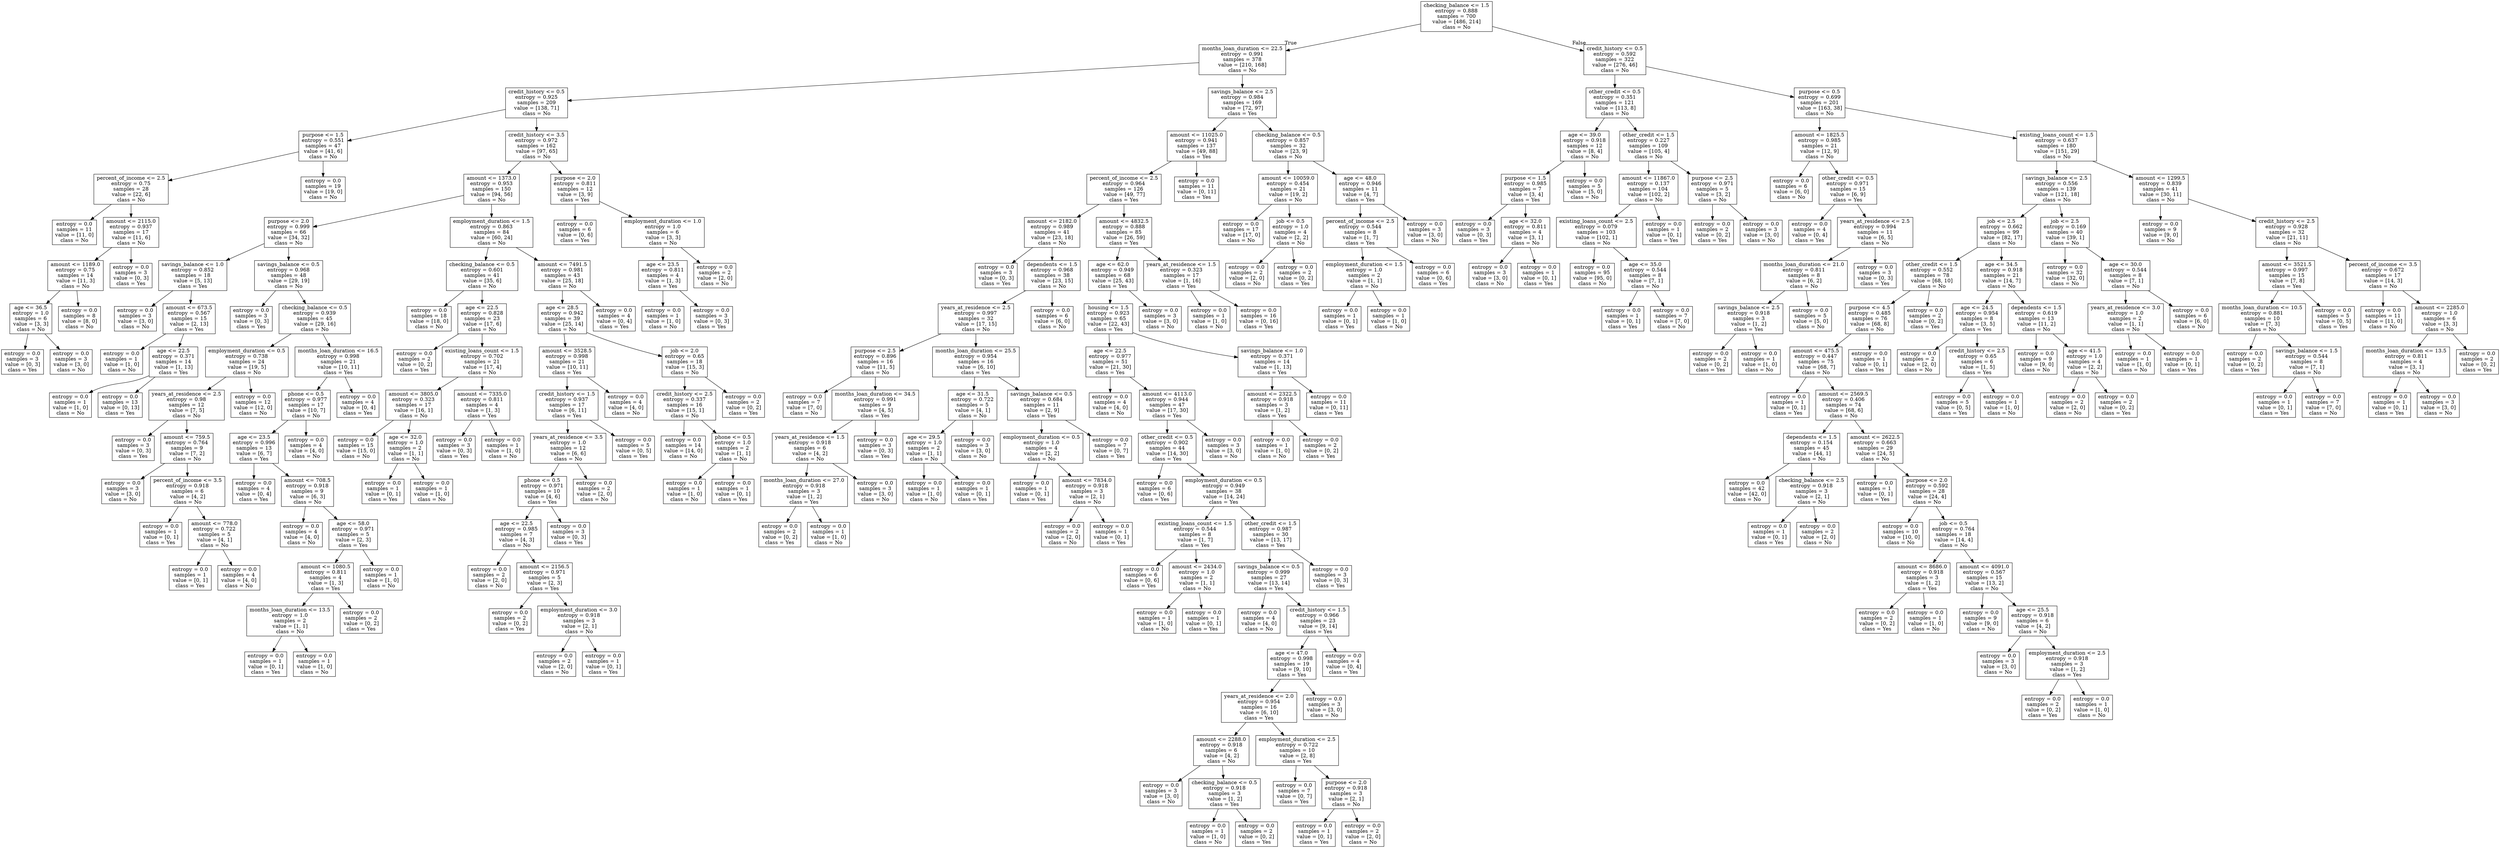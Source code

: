 digraph Tree {
node [shape=box] ;
0 [label="checking_balance <= 1.5\nentropy = 0.888\nsamples = 700\nvalue = [486, 214]\nclass = No"] ;
1 [label="months_loan_duration <= 22.5\nentropy = 0.991\nsamples = 378\nvalue = [210, 168]\nclass = No"] ;
0 -> 1 [labeldistance=2.5, labelangle=45, headlabel="True"] ;
2 [label="credit_history <= 0.5\nentropy = 0.925\nsamples = 209\nvalue = [138, 71]\nclass = No"] ;
1 -> 2 ;
3 [label="purpose <= 1.5\nentropy = 0.551\nsamples = 47\nvalue = [41, 6]\nclass = No"] ;
2 -> 3 ;
4 [label="percent_of_income <= 2.5\nentropy = 0.75\nsamples = 28\nvalue = [22, 6]\nclass = No"] ;
3 -> 4 ;
5 [label="entropy = 0.0\nsamples = 11\nvalue = [11, 0]\nclass = No"] ;
4 -> 5 ;
6 [label="amount <= 2115.0\nentropy = 0.937\nsamples = 17\nvalue = [11, 6]\nclass = No"] ;
4 -> 6 ;
7 [label="amount <= 1189.0\nentropy = 0.75\nsamples = 14\nvalue = [11, 3]\nclass = No"] ;
6 -> 7 ;
8 [label="age <= 36.5\nentropy = 1.0\nsamples = 6\nvalue = [3, 3]\nclass = No"] ;
7 -> 8 ;
9 [label="entropy = 0.0\nsamples = 3\nvalue = [0, 3]\nclass = Yes"] ;
8 -> 9 ;
10 [label="entropy = 0.0\nsamples = 3\nvalue = [3, 0]\nclass = No"] ;
8 -> 10 ;
11 [label="entropy = 0.0\nsamples = 8\nvalue = [8, 0]\nclass = No"] ;
7 -> 11 ;
12 [label="entropy = 0.0\nsamples = 3\nvalue = [0, 3]\nclass = Yes"] ;
6 -> 12 ;
13 [label="entropy = 0.0\nsamples = 19\nvalue = [19, 0]\nclass = No"] ;
3 -> 13 ;
14 [label="credit_history <= 3.5\nentropy = 0.972\nsamples = 162\nvalue = [97, 65]\nclass = No"] ;
2 -> 14 ;
15 [label="amount <= 1373.0\nentropy = 0.953\nsamples = 150\nvalue = [94, 56]\nclass = No"] ;
14 -> 15 ;
16 [label="purpose <= 2.0\nentropy = 0.999\nsamples = 66\nvalue = [34, 32]\nclass = No"] ;
15 -> 16 ;
17 [label="savings_balance <= 1.0\nentropy = 0.852\nsamples = 18\nvalue = [5, 13]\nclass = Yes"] ;
16 -> 17 ;
18 [label="entropy = 0.0\nsamples = 3\nvalue = [3, 0]\nclass = No"] ;
17 -> 18 ;
19 [label="amount <= 673.5\nentropy = 0.567\nsamples = 15\nvalue = [2, 13]\nclass = Yes"] ;
17 -> 19 ;
20 [label="entropy = 0.0\nsamples = 1\nvalue = [1, 0]\nclass = No"] ;
19 -> 20 ;
21 [label="age <= 22.5\nentropy = 0.371\nsamples = 14\nvalue = [1, 13]\nclass = Yes"] ;
19 -> 21 ;
22 [label="entropy = 0.0\nsamples = 1\nvalue = [1, 0]\nclass = No"] ;
21 -> 22 ;
23 [label="entropy = 0.0\nsamples = 13\nvalue = [0, 13]\nclass = Yes"] ;
21 -> 23 ;
24 [label="savings_balance <= 0.5\nentropy = 0.968\nsamples = 48\nvalue = [29, 19]\nclass = No"] ;
16 -> 24 ;
25 [label="entropy = 0.0\nsamples = 3\nvalue = [0, 3]\nclass = Yes"] ;
24 -> 25 ;
26 [label="checking_balance <= 0.5\nentropy = 0.939\nsamples = 45\nvalue = [29, 16]\nclass = No"] ;
24 -> 26 ;
27 [label="employment_duration <= 0.5\nentropy = 0.738\nsamples = 24\nvalue = [19, 5]\nclass = No"] ;
26 -> 27 ;
28 [label="years_at_residence <= 2.5\nentropy = 0.98\nsamples = 12\nvalue = [7, 5]\nclass = No"] ;
27 -> 28 ;
29 [label="entropy = 0.0\nsamples = 3\nvalue = [0, 3]\nclass = Yes"] ;
28 -> 29 ;
30 [label="amount <= 759.5\nentropy = 0.764\nsamples = 9\nvalue = [7, 2]\nclass = No"] ;
28 -> 30 ;
31 [label="entropy = 0.0\nsamples = 3\nvalue = [3, 0]\nclass = No"] ;
30 -> 31 ;
32 [label="percent_of_income <= 3.5\nentropy = 0.918\nsamples = 6\nvalue = [4, 2]\nclass = No"] ;
30 -> 32 ;
33 [label="entropy = 0.0\nsamples = 1\nvalue = [0, 1]\nclass = Yes"] ;
32 -> 33 ;
34 [label="amount <= 778.0\nentropy = 0.722\nsamples = 5\nvalue = [4, 1]\nclass = No"] ;
32 -> 34 ;
35 [label="entropy = 0.0\nsamples = 1\nvalue = [0, 1]\nclass = Yes"] ;
34 -> 35 ;
36 [label="entropy = 0.0\nsamples = 4\nvalue = [4, 0]\nclass = No"] ;
34 -> 36 ;
37 [label="entropy = 0.0\nsamples = 12\nvalue = [12, 0]\nclass = No"] ;
27 -> 37 ;
38 [label="months_loan_duration <= 16.5\nentropy = 0.998\nsamples = 21\nvalue = [10, 11]\nclass = Yes"] ;
26 -> 38 ;
39 [label="phone <= 0.5\nentropy = 0.977\nsamples = 17\nvalue = [10, 7]\nclass = No"] ;
38 -> 39 ;
40 [label="age <= 23.5\nentropy = 0.996\nsamples = 13\nvalue = [6, 7]\nclass = Yes"] ;
39 -> 40 ;
41 [label="entropy = 0.0\nsamples = 4\nvalue = [0, 4]\nclass = Yes"] ;
40 -> 41 ;
42 [label="amount <= 708.5\nentropy = 0.918\nsamples = 9\nvalue = [6, 3]\nclass = No"] ;
40 -> 42 ;
43 [label="entropy = 0.0\nsamples = 4\nvalue = [4, 0]\nclass = No"] ;
42 -> 43 ;
44 [label="age <= 58.0\nentropy = 0.971\nsamples = 5\nvalue = [2, 3]\nclass = Yes"] ;
42 -> 44 ;
45 [label="amount <= 1080.5\nentropy = 0.811\nsamples = 4\nvalue = [1, 3]\nclass = Yes"] ;
44 -> 45 ;
46 [label="months_loan_duration <= 13.5\nentropy = 1.0\nsamples = 2\nvalue = [1, 1]\nclass = No"] ;
45 -> 46 ;
47 [label="entropy = 0.0\nsamples = 1\nvalue = [0, 1]\nclass = Yes"] ;
46 -> 47 ;
48 [label="entropy = 0.0\nsamples = 1\nvalue = [1, 0]\nclass = No"] ;
46 -> 48 ;
49 [label="entropy = 0.0\nsamples = 2\nvalue = [0, 2]\nclass = Yes"] ;
45 -> 49 ;
50 [label="entropy = 0.0\nsamples = 1\nvalue = [1, 0]\nclass = No"] ;
44 -> 50 ;
51 [label="entropy = 0.0\nsamples = 4\nvalue = [4, 0]\nclass = No"] ;
39 -> 51 ;
52 [label="entropy = 0.0\nsamples = 4\nvalue = [0, 4]\nclass = Yes"] ;
38 -> 52 ;
53 [label="employment_duration <= 1.5\nentropy = 0.863\nsamples = 84\nvalue = [60, 24]\nclass = No"] ;
15 -> 53 ;
54 [label="checking_balance <= 0.5\nentropy = 0.601\nsamples = 41\nvalue = [35, 6]\nclass = No"] ;
53 -> 54 ;
55 [label="entropy = 0.0\nsamples = 18\nvalue = [18, 0]\nclass = No"] ;
54 -> 55 ;
56 [label="age <= 22.5\nentropy = 0.828\nsamples = 23\nvalue = [17, 6]\nclass = No"] ;
54 -> 56 ;
57 [label="entropy = 0.0\nsamples = 2\nvalue = [0, 2]\nclass = Yes"] ;
56 -> 57 ;
58 [label="existing_loans_count <= 1.5\nentropy = 0.702\nsamples = 21\nvalue = [17, 4]\nclass = No"] ;
56 -> 58 ;
59 [label="amount <= 3805.0\nentropy = 0.323\nsamples = 17\nvalue = [16, 1]\nclass = No"] ;
58 -> 59 ;
60 [label="entropy = 0.0\nsamples = 15\nvalue = [15, 0]\nclass = No"] ;
59 -> 60 ;
61 [label="age <= 32.0\nentropy = 1.0\nsamples = 2\nvalue = [1, 1]\nclass = No"] ;
59 -> 61 ;
62 [label="entropy = 0.0\nsamples = 1\nvalue = [0, 1]\nclass = Yes"] ;
61 -> 62 ;
63 [label="entropy = 0.0\nsamples = 1\nvalue = [1, 0]\nclass = No"] ;
61 -> 63 ;
64 [label="amount <= 7335.0\nentropy = 0.811\nsamples = 4\nvalue = [1, 3]\nclass = Yes"] ;
58 -> 64 ;
65 [label="entropy = 0.0\nsamples = 3\nvalue = [0, 3]\nclass = Yes"] ;
64 -> 65 ;
66 [label="entropy = 0.0\nsamples = 1\nvalue = [1, 0]\nclass = No"] ;
64 -> 66 ;
67 [label="amount <= 7491.5\nentropy = 0.981\nsamples = 43\nvalue = [25, 18]\nclass = No"] ;
53 -> 67 ;
68 [label="age <= 28.5\nentropy = 0.942\nsamples = 39\nvalue = [25, 14]\nclass = No"] ;
67 -> 68 ;
69 [label="amount <= 3528.5\nentropy = 0.998\nsamples = 21\nvalue = [10, 11]\nclass = Yes"] ;
68 -> 69 ;
70 [label="credit_history <= 1.5\nentropy = 0.937\nsamples = 17\nvalue = [6, 11]\nclass = Yes"] ;
69 -> 70 ;
71 [label="years_at_residence <= 3.5\nentropy = 1.0\nsamples = 12\nvalue = [6, 6]\nclass = No"] ;
70 -> 71 ;
72 [label="phone <= 0.5\nentropy = 0.971\nsamples = 10\nvalue = [4, 6]\nclass = Yes"] ;
71 -> 72 ;
73 [label="age <= 22.5\nentropy = 0.985\nsamples = 7\nvalue = [4, 3]\nclass = No"] ;
72 -> 73 ;
74 [label="entropy = 0.0\nsamples = 2\nvalue = [2, 0]\nclass = No"] ;
73 -> 74 ;
75 [label="amount <= 2156.5\nentropy = 0.971\nsamples = 5\nvalue = [2, 3]\nclass = Yes"] ;
73 -> 75 ;
76 [label="entropy = 0.0\nsamples = 2\nvalue = [0, 2]\nclass = Yes"] ;
75 -> 76 ;
77 [label="employment_duration <= 3.0\nentropy = 0.918\nsamples = 3\nvalue = [2, 1]\nclass = No"] ;
75 -> 77 ;
78 [label="entropy = 0.0\nsamples = 2\nvalue = [2, 0]\nclass = No"] ;
77 -> 78 ;
79 [label="entropy = 0.0\nsamples = 1\nvalue = [0, 1]\nclass = Yes"] ;
77 -> 79 ;
80 [label="entropy = 0.0\nsamples = 3\nvalue = [0, 3]\nclass = Yes"] ;
72 -> 80 ;
81 [label="entropy = 0.0\nsamples = 2\nvalue = [2, 0]\nclass = No"] ;
71 -> 81 ;
82 [label="entropy = 0.0\nsamples = 5\nvalue = [0, 5]\nclass = Yes"] ;
70 -> 82 ;
83 [label="entropy = 0.0\nsamples = 4\nvalue = [4, 0]\nclass = No"] ;
69 -> 83 ;
84 [label="job <= 2.0\nentropy = 0.65\nsamples = 18\nvalue = [15, 3]\nclass = No"] ;
68 -> 84 ;
85 [label="credit_history <= 2.5\nentropy = 0.337\nsamples = 16\nvalue = [15, 1]\nclass = No"] ;
84 -> 85 ;
86 [label="entropy = 0.0\nsamples = 14\nvalue = [14, 0]\nclass = No"] ;
85 -> 86 ;
87 [label="phone <= 0.5\nentropy = 1.0\nsamples = 2\nvalue = [1, 1]\nclass = No"] ;
85 -> 87 ;
88 [label="entropy = 0.0\nsamples = 1\nvalue = [1, 0]\nclass = No"] ;
87 -> 88 ;
89 [label="entropy = 0.0\nsamples = 1\nvalue = [0, 1]\nclass = Yes"] ;
87 -> 89 ;
90 [label="entropy = 0.0\nsamples = 2\nvalue = [0, 2]\nclass = Yes"] ;
84 -> 90 ;
91 [label="entropy = 0.0\nsamples = 4\nvalue = [0, 4]\nclass = Yes"] ;
67 -> 91 ;
92 [label="purpose <= 2.0\nentropy = 0.811\nsamples = 12\nvalue = [3, 9]\nclass = Yes"] ;
14 -> 92 ;
93 [label="entropy = 0.0\nsamples = 6\nvalue = [0, 6]\nclass = Yes"] ;
92 -> 93 ;
94 [label="employment_duration <= 1.0\nentropy = 1.0\nsamples = 6\nvalue = [3, 3]\nclass = No"] ;
92 -> 94 ;
95 [label="age <= 23.5\nentropy = 0.811\nsamples = 4\nvalue = [1, 3]\nclass = Yes"] ;
94 -> 95 ;
96 [label="entropy = 0.0\nsamples = 1\nvalue = [1, 0]\nclass = No"] ;
95 -> 96 ;
97 [label="entropy = 0.0\nsamples = 3\nvalue = [0, 3]\nclass = Yes"] ;
95 -> 97 ;
98 [label="entropy = 0.0\nsamples = 2\nvalue = [2, 0]\nclass = No"] ;
94 -> 98 ;
99 [label="savings_balance <= 2.5\nentropy = 0.984\nsamples = 169\nvalue = [72, 97]\nclass = Yes"] ;
1 -> 99 ;
100 [label="amount <= 11025.0\nentropy = 0.941\nsamples = 137\nvalue = [49, 88]\nclass = Yes"] ;
99 -> 100 ;
101 [label="percent_of_income <= 2.5\nentropy = 0.964\nsamples = 126\nvalue = [49, 77]\nclass = Yes"] ;
100 -> 101 ;
102 [label="amount <= 2182.0\nentropy = 0.989\nsamples = 41\nvalue = [23, 18]\nclass = No"] ;
101 -> 102 ;
103 [label="entropy = 0.0\nsamples = 3\nvalue = [0, 3]\nclass = Yes"] ;
102 -> 103 ;
104 [label="dependents <= 1.5\nentropy = 0.968\nsamples = 38\nvalue = [23, 15]\nclass = No"] ;
102 -> 104 ;
105 [label="years_at_residence <= 2.5\nentropy = 0.997\nsamples = 32\nvalue = [17, 15]\nclass = No"] ;
104 -> 105 ;
106 [label="purpose <= 2.5\nentropy = 0.896\nsamples = 16\nvalue = [11, 5]\nclass = No"] ;
105 -> 106 ;
107 [label="entropy = 0.0\nsamples = 7\nvalue = [7, 0]\nclass = No"] ;
106 -> 107 ;
108 [label="months_loan_duration <= 34.5\nentropy = 0.991\nsamples = 9\nvalue = [4, 5]\nclass = Yes"] ;
106 -> 108 ;
109 [label="years_at_residence <= 1.5\nentropy = 0.918\nsamples = 6\nvalue = [4, 2]\nclass = No"] ;
108 -> 109 ;
110 [label="months_loan_duration <= 27.0\nentropy = 0.918\nsamples = 3\nvalue = [1, 2]\nclass = Yes"] ;
109 -> 110 ;
111 [label="entropy = 0.0\nsamples = 2\nvalue = [0, 2]\nclass = Yes"] ;
110 -> 111 ;
112 [label="entropy = 0.0\nsamples = 1\nvalue = [1, 0]\nclass = No"] ;
110 -> 112 ;
113 [label="entropy = 0.0\nsamples = 3\nvalue = [3, 0]\nclass = No"] ;
109 -> 113 ;
114 [label="entropy = 0.0\nsamples = 3\nvalue = [0, 3]\nclass = Yes"] ;
108 -> 114 ;
115 [label="months_loan_duration <= 25.5\nentropy = 0.954\nsamples = 16\nvalue = [6, 10]\nclass = Yes"] ;
105 -> 115 ;
116 [label="age <= 31.5\nentropy = 0.722\nsamples = 5\nvalue = [4, 1]\nclass = No"] ;
115 -> 116 ;
117 [label="age <= 29.5\nentropy = 1.0\nsamples = 2\nvalue = [1, 1]\nclass = No"] ;
116 -> 117 ;
118 [label="entropy = 0.0\nsamples = 1\nvalue = [1, 0]\nclass = No"] ;
117 -> 118 ;
119 [label="entropy = 0.0\nsamples = 1\nvalue = [0, 1]\nclass = Yes"] ;
117 -> 119 ;
120 [label="entropy = 0.0\nsamples = 3\nvalue = [3, 0]\nclass = No"] ;
116 -> 120 ;
121 [label="savings_balance <= 0.5\nentropy = 0.684\nsamples = 11\nvalue = [2, 9]\nclass = Yes"] ;
115 -> 121 ;
122 [label="employment_duration <= 0.5\nentropy = 1.0\nsamples = 4\nvalue = [2, 2]\nclass = No"] ;
121 -> 122 ;
123 [label="entropy = 0.0\nsamples = 1\nvalue = [0, 1]\nclass = Yes"] ;
122 -> 123 ;
124 [label="amount <= 7834.0\nentropy = 0.918\nsamples = 3\nvalue = [2, 1]\nclass = No"] ;
122 -> 124 ;
125 [label="entropy = 0.0\nsamples = 2\nvalue = [2, 0]\nclass = No"] ;
124 -> 125 ;
126 [label="entropy = 0.0\nsamples = 1\nvalue = [0, 1]\nclass = Yes"] ;
124 -> 126 ;
127 [label="entropy = 0.0\nsamples = 7\nvalue = [0, 7]\nclass = Yes"] ;
121 -> 127 ;
128 [label="entropy = 0.0\nsamples = 6\nvalue = [6, 0]\nclass = No"] ;
104 -> 128 ;
129 [label="amount <= 4832.5\nentropy = 0.888\nsamples = 85\nvalue = [26, 59]\nclass = Yes"] ;
101 -> 129 ;
130 [label="age <= 62.0\nentropy = 0.949\nsamples = 68\nvalue = [25, 43]\nclass = Yes"] ;
129 -> 130 ;
131 [label="housing <= 1.5\nentropy = 0.923\nsamples = 65\nvalue = [22, 43]\nclass = Yes"] ;
130 -> 131 ;
132 [label="age <= 22.5\nentropy = 0.977\nsamples = 51\nvalue = [21, 30]\nclass = Yes"] ;
131 -> 132 ;
133 [label="entropy = 0.0\nsamples = 4\nvalue = [4, 0]\nclass = No"] ;
132 -> 133 ;
134 [label="amount <= 4113.0\nentropy = 0.944\nsamples = 47\nvalue = [17, 30]\nclass = Yes"] ;
132 -> 134 ;
135 [label="other_credit <= 0.5\nentropy = 0.902\nsamples = 44\nvalue = [14, 30]\nclass = Yes"] ;
134 -> 135 ;
136 [label="entropy = 0.0\nsamples = 6\nvalue = [0, 6]\nclass = Yes"] ;
135 -> 136 ;
137 [label="employment_duration <= 0.5\nentropy = 0.949\nsamples = 38\nvalue = [14, 24]\nclass = Yes"] ;
135 -> 137 ;
138 [label="existing_loans_count <= 1.5\nentropy = 0.544\nsamples = 8\nvalue = [1, 7]\nclass = Yes"] ;
137 -> 138 ;
139 [label="entropy = 0.0\nsamples = 6\nvalue = [0, 6]\nclass = Yes"] ;
138 -> 139 ;
140 [label="amount <= 2434.0\nentropy = 1.0\nsamples = 2\nvalue = [1, 1]\nclass = No"] ;
138 -> 140 ;
141 [label="entropy = 0.0\nsamples = 1\nvalue = [1, 0]\nclass = No"] ;
140 -> 141 ;
142 [label="entropy = 0.0\nsamples = 1\nvalue = [0, 1]\nclass = Yes"] ;
140 -> 142 ;
143 [label="other_credit <= 1.5\nentropy = 0.987\nsamples = 30\nvalue = [13, 17]\nclass = Yes"] ;
137 -> 143 ;
144 [label="savings_balance <= 0.5\nentropy = 0.999\nsamples = 27\nvalue = [13, 14]\nclass = Yes"] ;
143 -> 144 ;
145 [label="entropy = 0.0\nsamples = 4\nvalue = [4, 0]\nclass = No"] ;
144 -> 145 ;
146 [label="credit_history <= 1.5\nentropy = 0.966\nsamples = 23\nvalue = [9, 14]\nclass = Yes"] ;
144 -> 146 ;
147 [label="age <= 47.0\nentropy = 0.998\nsamples = 19\nvalue = [9, 10]\nclass = Yes"] ;
146 -> 147 ;
148 [label="years_at_residence <= 2.0\nentropy = 0.954\nsamples = 16\nvalue = [6, 10]\nclass = Yes"] ;
147 -> 148 ;
149 [label="amount <= 2288.0\nentropy = 0.918\nsamples = 6\nvalue = [4, 2]\nclass = No"] ;
148 -> 149 ;
150 [label="entropy = 0.0\nsamples = 3\nvalue = [3, 0]\nclass = No"] ;
149 -> 150 ;
151 [label="checking_balance <= 0.5\nentropy = 0.918\nsamples = 3\nvalue = [1, 2]\nclass = Yes"] ;
149 -> 151 ;
152 [label="entropy = 0.0\nsamples = 1\nvalue = [1, 0]\nclass = No"] ;
151 -> 152 ;
153 [label="entropy = 0.0\nsamples = 2\nvalue = [0, 2]\nclass = Yes"] ;
151 -> 153 ;
154 [label="employment_duration <= 2.5\nentropy = 0.722\nsamples = 10\nvalue = [2, 8]\nclass = Yes"] ;
148 -> 154 ;
155 [label="entropy = 0.0\nsamples = 7\nvalue = [0, 7]\nclass = Yes"] ;
154 -> 155 ;
156 [label="purpose <= 2.0\nentropy = 0.918\nsamples = 3\nvalue = [2, 1]\nclass = No"] ;
154 -> 156 ;
157 [label="entropy = 0.0\nsamples = 1\nvalue = [0, 1]\nclass = Yes"] ;
156 -> 157 ;
158 [label="entropy = 0.0\nsamples = 2\nvalue = [2, 0]\nclass = No"] ;
156 -> 158 ;
159 [label="entropy = 0.0\nsamples = 3\nvalue = [3, 0]\nclass = No"] ;
147 -> 159 ;
160 [label="entropy = 0.0\nsamples = 4\nvalue = [0, 4]\nclass = Yes"] ;
146 -> 160 ;
161 [label="entropy = 0.0\nsamples = 3\nvalue = [0, 3]\nclass = Yes"] ;
143 -> 161 ;
162 [label="entropy = 0.0\nsamples = 3\nvalue = [3, 0]\nclass = No"] ;
134 -> 162 ;
163 [label="savings_balance <= 1.0\nentropy = 0.371\nsamples = 14\nvalue = [1, 13]\nclass = Yes"] ;
131 -> 163 ;
164 [label="amount <= 2322.5\nentropy = 0.918\nsamples = 3\nvalue = [1, 2]\nclass = Yes"] ;
163 -> 164 ;
165 [label="entropy = 0.0\nsamples = 1\nvalue = [1, 0]\nclass = No"] ;
164 -> 165 ;
166 [label="entropy = 0.0\nsamples = 2\nvalue = [0, 2]\nclass = Yes"] ;
164 -> 166 ;
167 [label="entropy = 0.0\nsamples = 11\nvalue = [0, 11]\nclass = Yes"] ;
163 -> 167 ;
168 [label="entropy = 0.0\nsamples = 3\nvalue = [3, 0]\nclass = No"] ;
130 -> 168 ;
169 [label="years_at_residence <= 1.5\nentropy = 0.323\nsamples = 17\nvalue = [1, 16]\nclass = Yes"] ;
129 -> 169 ;
170 [label="entropy = 0.0\nsamples = 1\nvalue = [1, 0]\nclass = No"] ;
169 -> 170 ;
171 [label="entropy = 0.0\nsamples = 16\nvalue = [0, 16]\nclass = Yes"] ;
169 -> 171 ;
172 [label="entropy = 0.0\nsamples = 11\nvalue = [0, 11]\nclass = Yes"] ;
100 -> 172 ;
173 [label="checking_balance <= 0.5\nentropy = 0.857\nsamples = 32\nvalue = [23, 9]\nclass = No"] ;
99 -> 173 ;
174 [label="amount <= 10059.0\nentropy = 0.454\nsamples = 21\nvalue = [19, 2]\nclass = No"] ;
173 -> 174 ;
175 [label="entropy = 0.0\nsamples = 17\nvalue = [17, 0]\nclass = No"] ;
174 -> 175 ;
176 [label="job <= 0.5\nentropy = 1.0\nsamples = 4\nvalue = [2, 2]\nclass = No"] ;
174 -> 176 ;
177 [label="entropy = 0.0\nsamples = 2\nvalue = [2, 0]\nclass = No"] ;
176 -> 177 ;
178 [label="entropy = 0.0\nsamples = 2\nvalue = [0, 2]\nclass = Yes"] ;
176 -> 178 ;
179 [label="age <= 48.0\nentropy = 0.946\nsamples = 11\nvalue = [4, 7]\nclass = Yes"] ;
173 -> 179 ;
180 [label="percent_of_income <= 2.5\nentropy = 0.544\nsamples = 8\nvalue = [1, 7]\nclass = Yes"] ;
179 -> 180 ;
181 [label="employment_duration <= 1.5\nentropy = 1.0\nsamples = 2\nvalue = [1, 1]\nclass = No"] ;
180 -> 181 ;
182 [label="entropy = 0.0\nsamples = 1\nvalue = [0, 1]\nclass = Yes"] ;
181 -> 182 ;
183 [label="entropy = 0.0\nsamples = 1\nvalue = [1, 0]\nclass = No"] ;
181 -> 183 ;
184 [label="entropy = 0.0\nsamples = 6\nvalue = [0, 6]\nclass = Yes"] ;
180 -> 184 ;
185 [label="entropy = 0.0\nsamples = 3\nvalue = [3, 0]\nclass = No"] ;
179 -> 185 ;
186 [label="credit_history <= 0.5\nentropy = 0.592\nsamples = 322\nvalue = [276, 46]\nclass = No"] ;
0 -> 186 [labeldistance=2.5, labelangle=-45, headlabel="False"] ;
187 [label="other_credit <= 0.5\nentropy = 0.351\nsamples = 121\nvalue = [113, 8]\nclass = No"] ;
186 -> 187 ;
188 [label="age <= 39.0\nentropy = 0.918\nsamples = 12\nvalue = [8, 4]\nclass = No"] ;
187 -> 188 ;
189 [label="purpose <= 1.5\nentropy = 0.985\nsamples = 7\nvalue = [3, 4]\nclass = Yes"] ;
188 -> 189 ;
190 [label="entropy = 0.0\nsamples = 3\nvalue = [0, 3]\nclass = Yes"] ;
189 -> 190 ;
191 [label="age <= 32.0\nentropy = 0.811\nsamples = 4\nvalue = [3, 1]\nclass = No"] ;
189 -> 191 ;
192 [label="entropy = 0.0\nsamples = 3\nvalue = [3, 0]\nclass = No"] ;
191 -> 192 ;
193 [label="entropy = 0.0\nsamples = 1\nvalue = [0, 1]\nclass = Yes"] ;
191 -> 193 ;
194 [label="entropy = 0.0\nsamples = 5\nvalue = [5, 0]\nclass = No"] ;
188 -> 194 ;
195 [label="other_credit <= 1.5\nentropy = 0.227\nsamples = 109\nvalue = [105, 4]\nclass = No"] ;
187 -> 195 ;
196 [label="amount <= 11867.0\nentropy = 0.137\nsamples = 104\nvalue = [102, 2]\nclass = No"] ;
195 -> 196 ;
197 [label="existing_loans_count <= 2.5\nentropy = 0.079\nsamples = 103\nvalue = [102, 1]\nclass = No"] ;
196 -> 197 ;
198 [label="entropy = 0.0\nsamples = 95\nvalue = [95, 0]\nclass = No"] ;
197 -> 198 ;
199 [label="age <= 35.0\nentropy = 0.544\nsamples = 8\nvalue = [7, 1]\nclass = No"] ;
197 -> 199 ;
200 [label="entropy = 0.0\nsamples = 1\nvalue = [0, 1]\nclass = Yes"] ;
199 -> 200 ;
201 [label="entropy = 0.0\nsamples = 7\nvalue = [7, 0]\nclass = No"] ;
199 -> 201 ;
202 [label="entropy = 0.0\nsamples = 1\nvalue = [0, 1]\nclass = Yes"] ;
196 -> 202 ;
203 [label="purpose <= 2.5\nentropy = 0.971\nsamples = 5\nvalue = [3, 2]\nclass = No"] ;
195 -> 203 ;
204 [label="entropy = 0.0\nsamples = 2\nvalue = [0, 2]\nclass = Yes"] ;
203 -> 204 ;
205 [label="entropy = 0.0\nsamples = 3\nvalue = [3, 0]\nclass = No"] ;
203 -> 205 ;
206 [label="purpose <= 0.5\nentropy = 0.699\nsamples = 201\nvalue = [163, 38]\nclass = No"] ;
186 -> 206 ;
207 [label="amount <= 1825.5\nentropy = 0.985\nsamples = 21\nvalue = [12, 9]\nclass = No"] ;
206 -> 207 ;
208 [label="entropy = 0.0\nsamples = 6\nvalue = [6, 0]\nclass = No"] ;
207 -> 208 ;
209 [label="other_credit <= 0.5\nentropy = 0.971\nsamples = 15\nvalue = [6, 9]\nclass = Yes"] ;
207 -> 209 ;
210 [label="entropy = 0.0\nsamples = 4\nvalue = [0, 4]\nclass = Yes"] ;
209 -> 210 ;
211 [label="years_at_residence <= 2.5\nentropy = 0.994\nsamples = 11\nvalue = [6, 5]\nclass = No"] ;
209 -> 211 ;
212 [label="months_loan_duration <= 21.0\nentropy = 0.811\nsamples = 8\nvalue = [6, 2]\nclass = No"] ;
211 -> 212 ;
213 [label="savings_balance <= 2.5\nentropy = 0.918\nsamples = 3\nvalue = [1, 2]\nclass = Yes"] ;
212 -> 213 ;
214 [label="entropy = 0.0\nsamples = 2\nvalue = [0, 2]\nclass = Yes"] ;
213 -> 214 ;
215 [label="entropy = 0.0\nsamples = 1\nvalue = [1, 0]\nclass = No"] ;
213 -> 215 ;
216 [label="entropy = 0.0\nsamples = 5\nvalue = [5, 0]\nclass = No"] ;
212 -> 216 ;
217 [label="entropy = 0.0\nsamples = 3\nvalue = [0, 3]\nclass = Yes"] ;
211 -> 217 ;
218 [label="existing_loans_count <= 1.5\nentropy = 0.637\nsamples = 180\nvalue = [151, 29]\nclass = No"] ;
206 -> 218 ;
219 [label="savings_balance <= 2.5\nentropy = 0.556\nsamples = 139\nvalue = [121, 18]\nclass = No"] ;
218 -> 219 ;
220 [label="job <= 2.5\nentropy = 0.662\nsamples = 99\nvalue = [82, 17]\nclass = No"] ;
219 -> 220 ;
221 [label="other_credit <= 1.5\nentropy = 0.552\nsamples = 78\nvalue = [68, 10]\nclass = No"] ;
220 -> 221 ;
222 [label="purpose <= 4.5\nentropy = 0.485\nsamples = 76\nvalue = [68, 8]\nclass = No"] ;
221 -> 222 ;
223 [label="amount <= 475.5\nentropy = 0.447\nsamples = 75\nvalue = [68, 7]\nclass = No"] ;
222 -> 223 ;
224 [label="entropy = 0.0\nsamples = 1\nvalue = [0, 1]\nclass = Yes"] ;
223 -> 224 ;
225 [label="amount <= 2569.5\nentropy = 0.406\nsamples = 74\nvalue = [68, 6]\nclass = No"] ;
223 -> 225 ;
226 [label="dependents <= 1.5\nentropy = 0.154\nsamples = 45\nvalue = [44, 1]\nclass = No"] ;
225 -> 226 ;
227 [label="entropy = 0.0\nsamples = 42\nvalue = [42, 0]\nclass = No"] ;
226 -> 227 ;
228 [label="checking_balance <= 2.5\nentropy = 0.918\nsamples = 3\nvalue = [2, 1]\nclass = No"] ;
226 -> 228 ;
229 [label="entropy = 0.0\nsamples = 1\nvalue = [0, 1]\nclass = Yes"] ;
228 -> 229 ;
230 [label="entropy = 0.0\nsamples = 2\nvalue = [2, 0]\nclass = No"] ;
228 -> 230 ;
231 [label="amount <= 2622.5\nentropy = 0.663\nsamples = 29\nvalue = [24, 5]\nclass = No"] ;
225 -> 231 ;
232 [label="entropy = 0.0\nsamples = 1\nvalue = [0, 1]\nclass = Yes"] ;
231 -> 232 ;
233 [label="purpose <= 2.0\nentropy = 0.592\nsamples = 28\nvalue = [24, 4]\nclass = No"] ;
231 -> 233 ;
234 [label="entropy = 0.0\nsamples = 10\nvalue = [10, 0]\nclass = No"] ;
233 -> 234 ;
235 [label="job <= 0.5\nentropy = 0.764\nsamples = 18\nvalue = [14, 4]\nclass = No"] ;
233 -> 235 ;
236 [label="amount <= 8686.0\nentropy = 0.918\nsamples = 3\nvalue = [1, 2]\nclass = Yes"] ;
235 -> 236 ;
237 [label="entropy = 0.0\nsamples = 2\nvalue = [0, 2]\nclass = Yes"] ;
236 -> 237 ;
238 [label="entropy = 0.0\nsamples = 1\nvalue = [1, 0]\nclass = No"] ;
236 -> 238 ;
239 [label="amount <= 4091.0\nentropy = 0.567\nsamples = 15\nvalue = [13, 2]\nclass = No"] ;
235 -> 239 ;
240 [label="entropy = 0.0\nsamples = 9\nvalue = [9, 0]\nclass = No"] ;
239 -> 240 ;
241 [label="age <= 25.5\nentropy = 0.918\nsamples = 6\nvalue = [4, 2]\nclass = No"] ;
239 -> 241 ;
242 [label="entropy = 0.0\nsamples = 3\nvalue = [3, 0]\nclass = No"] ;
241 -> 242 ;
243 [label="employment_duration <= 2.5\nentropy = 0.918\nsamples = 3\nvalue = [1, 2]\nclass = Yes"] ;
241 -> 243 ;
244 [label="entropy = 0.0\nsamples = 2\nvalue = [0, 2]\nclass = Yes"] ;
243 -> 244 ;
245 [label="entropy = 0.0\nsamples = 1\nvalue = [1, 0]\nclass = No"] ;
243 -> 245 ;
246 [label="entropy = 0.0\nsamples = 1\nvalue = [0, 1]\nclass = Yes"] ;
222 -> 246 ;
247 [label="entropy = 0.0\nsamples = 2\nvalue = [0, 2]\nclass = Yes"] ;
221 -> 247 ;
248 [label="age <= 34.5\nentropy = 0.918\nsamples = 21\nvalue = [14, 7]\nclass = No"] ;
220 -> 248 ;
249 [label="age <= 24.5\nentropy = 0.954\nsamples = 8\nvalue = [3, 5]\nclass = Yes"] ;
248 -> 249 ;
250 [label="entropy = 0.0\nsamples = 2\nvalue = [2, 0]\nclass = No"] ;
249 -> 250 ;
251 [label="credit_history <= 2.5\nentropy = 0.65\nsamples = 6\nvalue = [1, 5]\nclass = Yes"] ;
249 -> 251 ;
252 [label="entropy = 0.0\nsamples = 5\nvalue = [0, 5]\nclass = Yes"] ;
251 -> 252 ;
253 [label="entropy = 0.0\nsamples = 1\nvalue = [1, 0]\nclass = No"] ;
251 -> 253 ;
254 [label="dependents <= 1.5\nentropy = 0.619\nsamples = 13\nvalue = [11, 2]\nclass = No"] ;
248 -> 254 ;
255 [label="entropy = 0.0\nsamples = 9\nvalue = [9, 0]\nclass = No"] ;
254 -> 255 ;
256 [label="age <= 41.5\nentropy = 1.0\nsamples = 4\nvalue = [2, 2]\nclass = No"] ;
254 -> 256 ;
257 [label="entropy = 0.0\nsamples = 2\nvalue = [2, 0]\nclass = No"] ;
256 -> 257 ;
258 [label="entropy = 0.0\nsamples = 2\nvalue = [0, 2]\nclass = Yes"] ;
256 -> 258 ;
259 [label="job <= 2.5\nentropy = 0.169\nsamples = 40\nvalue = [39, 1]\nclass = No"] ;
219 -> 259 ;
260 [label="entropy = 0.0\nsamples = 32\nvalue = [32, 0]\nclass = No"] ;
259 -> 260 ;
261 [label="age <= 30.0\nentropy = 0.544\nsamples = 8\nvalue = [7, 1]\nclass = No"] ;
259 -> 261 ;
262 [label="years_at_residence <= 3.0\nentropy = 1.0\nsamples = 2\nvalue = [1, 1]\nclass = No"] ;
261 -> 262 ;
263 [label="entropy = 0.0\nsamples = 1\nvalue = [1, 0]\nclass = No"] ;
262 -> 263 ;
264 [label="entropy = 0.0\nsamples = 1\nvalue = [0, 1]\nclass = Yes"] ;
262 -> 264 ;
265 [label="entropy = 0.0\nsamples = 6\nvalue = [6, 0]\nclass = No"] ;
261 -> 265 ;
266 [label="amount <= 1299.5\nentropy = 0.839\nsamples = 41\nvalue = [30, 11]\nclass = No"] ;
218 -> 266 ;
267 [label="entropy = 0.0\nsamples = 9\nvalue = [9, 0]\nclass = No"] ;
266 -> 267 ;
268 [label="credit_history <= 2.5\nentropy = 0.928\nsamples = 32\nvalue = [21, 11]\nclass = No"] ;
266 -> 268 ;
269 [label="amount <= 3521.5\nentropy = 0.997\nsamples = 15\nvalue = [7, 8]\nclass = Yes"] ;
268 -> 269 ;
270 [label="months_loan_duration <= 10.5\nentropy = 0.881\nsamples = 10\nvalue = [7, 3]\nclass = No"] ;
269 -> 270 ;
271 [label="entropy = 0.0\nsamples = 2\nvalue = [0, 2]\nclass = Yes"] ;
270 -> 271 ;
272 [label="savings_balance <= 1.5\nentropy = 0.544\nsamples = 8\nvalue = [7, 1]\nclass = No"] ;
270 -> 272 ;
273 [label="entropy = 0.0\nsamples = 1\nvalue = [0, 1]\nclass = Yes"] ;
272 -> 273 ;
274 [label="entropy = 0.0\nsamples = 7\nvalue = [7, 0]\nclass = No"] ;
272 -> 274 ;
275 [label="entropy = 0.0\nsamples = 5\nvalue = [0, 5]\nclass = Yes"] ;
269 -> 275 ;
276 [label="percent_of_income <= 3.5\nentropy = 0.672\nsamples = 17\nvalue = [14, 3]\nclass = No"] ;
268 -> 276 ;
277 [label="entropy = 0.0\nsamples = 11\nvalue = [11, 0]\nclass = No"] ;
276 -> 277 ;
278 [label="amount <= 2285.0\nentropy = 1.0\nsamples = 6\nvalue = [3, 3]\nclass = No"] ;
276 -> 278 ;
279 [label="months_loan_duration <= 13.5\nentropy = 0.811\nsamples = 4\nvalue = [3, 1]\nclass = No"] ;
278 -> 279 ;
280 [label="entropy = 0.0\nsamples = 1\nvalue = [0, 1]\nclass = Yes"] ;
279 -> 280 ;
281 [label="entropy = 0.0\nsamples = 3\nvalue = [3, 0]\nclass = No"] ;
279 -> 281 ;
282 [label="entropy = 0.0\nsamples = 2\nvalue = [0, 2]\nclass = Yes"] ;
278 -> 282 ;
}